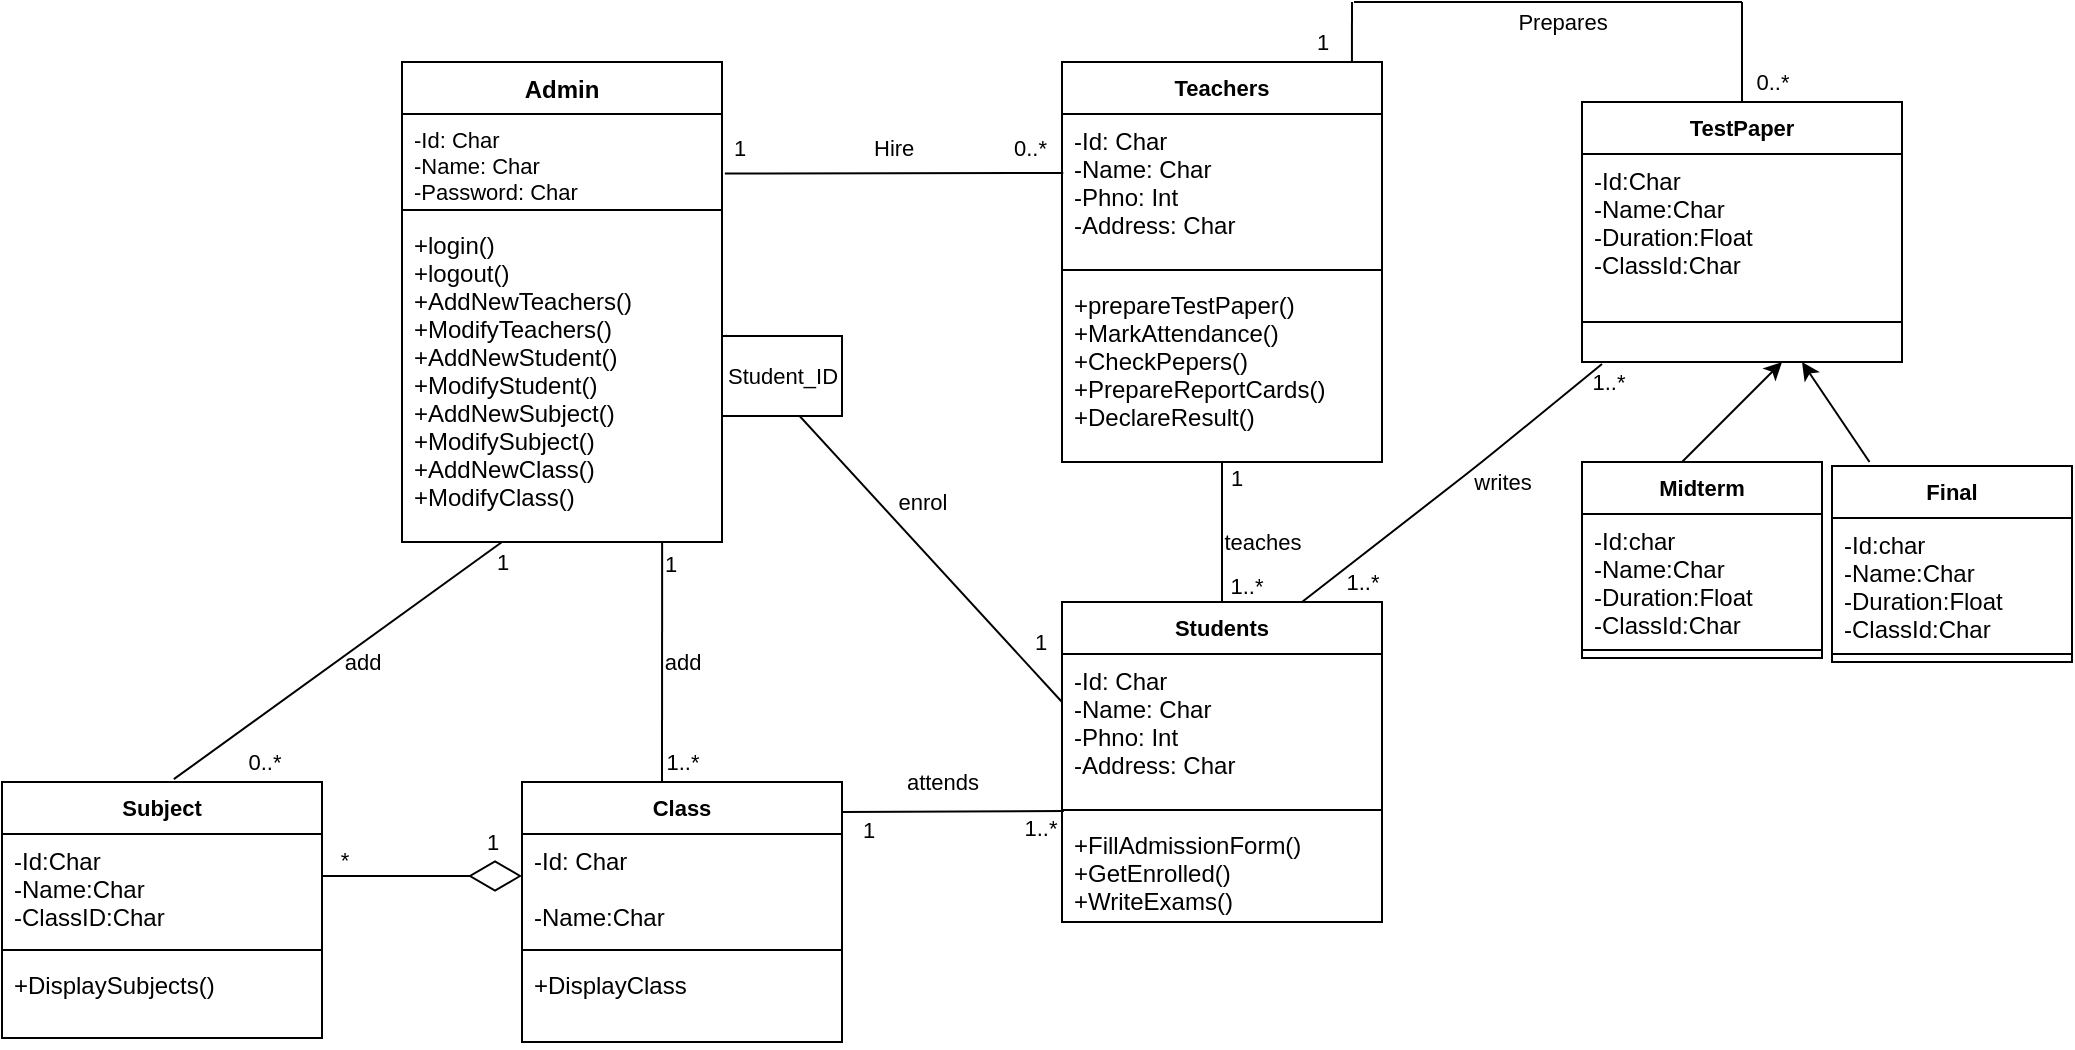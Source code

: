 <mxfile version="13.8.9" type="github"><diagram id="odzbfeUo7EtkYwhYJu7z" name="Page-1"><mxGraphModel dx="1927" dy="574" grid="1" gridSize="10" guides="1" tooltips="1" connect="1" arrows="1" fold="1" page="1" pageScale="1" pageWidth="827" pageHeight="1169" math="0" shadow="0"><root><mxCell id="0"/><mxCell id="1" parent="0"/><mxCell id="RO_UTF8m1zaosfZmtaz9-1" value="Admin" style="swimlane;fontStyle=1;align=center;verticalAlign=top;childLayout=stackLayout;horizontal=1;startSize=26;horizontalStack=0;resizeParent=1;resizeParentMax=0;resizeLast=0;collapsible=1;marginBottom=0;" vertex="1" parent="1"><mxGeometry x="90" y="40" width="160" height="240" as="geometry"/></mxCell><mxCell id="RO_UTF8m1zaosfZmtaz9-2" value="-Id: Char&#10;-Name: Char&#10;-Password: Char" style="text;strokeColor=none;fillColor=none;align=left;verticalAlign=top;spacingLeft=4;spacingRight=4;overflow=hidden;rotatable=0;points=[[0,0.5],[1,0.5]];portConstraint=eastwest;fontSize=11;" vertex="1" parent="RO_UTF8m1zaosfZmtaz9-1"><mxGeometry y="26" width="160" height="44" as="geometry"/></mxCell><mxCell id="RO_UTF8m1zaosfZmtaz9-3" value="" style="line;strokeWidth=1;fillColor=none;align=left;verticalAlign=middle;spacingTop=-1;spacingLeft=3;spacingRight=3;rotatable=0;labelPosition=right;points=[];portConstraint=eastwest;" vertex="1" parent="RO_UTF8m1zaosfZmtaz9-1"><mxGeometry y="70" width="160" height="8" as="geometry"/></mxCell><mxCell id="RO_UTF8m1zaosfZmtaz9-4" value="+login()&#10;+logout()&#10;+AddNewTeachers()&#10;+ModifyTeachers()&#10;+AddNewStudent()&#10;+ModifyStudent()&#10;+AddNewSubject()&#10;+ModifySubject()&#10;+AddNewClass()&#10;+ModifyClass()" style="text;strokeColor=none;fillColor=none;align=left;verticalAlign=top;spacingLeft=4;spacingRight=4;overflow=hidden;rotatable=0;points=[[0,0.5],[1,0.5]];portConstraint=eastwest;" vertex="1" parent="RO_UTF8m1zaosfZmtaz9-1"><mxGeometry y="78" width="160" height="162" as="geometry"/></mxCell><mxCell id="RO_UTF8m1zaosfZmtaz9-47" value="" style="endArrow=none;html=1;fontSize=11;exitX=0.537;exitY=-0.011;exitDx=0;exitDy=0;exitPerimeter=0;" edge="1" parent="RO_UTF8m1zaosfZmtaz9-1" source="RO_UTF8m1zaosfZmtaz9-35"><mxGeometry width="50" height="50" relative="1" as="geometry"><mxPoint y="290" as="sourcePoint"/><mxPoint x="50" y="240" as="targetPoint"/></mxGeometry></mxCell><mxCell id="RO_UTF8m1zaosfZmtaz9-5" value="Teachers" style="swimlane;fontStyle=1;align=center;verticalAlign=top;childLayout=stackLayout;horizontal=1;startSize=26;horizontalStack=0;resizeParent=1;resizeParentMax=0;resizeLast=0;collapsible=1;marginBottom=0;fontSize=11;" vertex="1" parent="1"><mxGeometry x="420" y="40" width="160" height="200" as="geometry"><mxRectangle x="420" y="40" width="80" height="26" as="alternateBounds"/></mxGeometry></mxCell><mxCell id="RO_UTF8m1zaosfZmtaz9-6" value="-Id: Char&#10;-Name: Char&#10;-Phno: Int&#10;-Address: Char" style="text;strokeColor=none;fillColor=none;align=left;verticalAlign=top;spacingLeft=4;spacingRight=4;overflow=hidden;rotatable=0;points=[[0,0.5],[1,0.5]];portConstraint=eastwest;" vertex="1" parent="RO_UTF8m1zaosfZmtaz9-5"><mxGeometry y="26" width="160" height="74" as="geometry"/></mxCell><mxCell id="RO_UTF8m1zaosfZmtaz9-7" value="" style="line;strokeWidth=1;fillColor=none;align=left;verticalAlign=middle;spacingTop=-1;spacingLeft=3;spacingRight=3;rotatable=0;labelPosition=right;points=[];portConstraint=eastwest;" vertex="1" parent="RO_UTF8m1zaosfZmtaz9-5"><mxGeometry y="100" width="160" height="8" as="geometry"/></mxCell><mxCell id="RO_UTF8m1zaosfZmtaz9-8" value="+prepareTestPaper()&#10;+MarkAttendance()&#10;+CheckPepers()&#10;+PrepareReportCards()&#10;+DeclareResult()" style="text;strokeColor=none;fillColor=none;align=left;verticalAlign=top;spacingLeft=4;spacingRight=4;overflow=hidden;rotatable=0;points=[[0,0.5],[1,0.5]];portConstraint=eastwest;" vertex="1" parent="RO_UTF8m1zaosfZmtaz9-5"><mxGeometry y="108" width="160" height="92" as="geometry"/></mxCell><mxCell id="RO_UTF8m1zaosfZmtaz9-13" value="TestPaper" style="swimlane;fontStyle=1;align=center;verticalAlign=top;childLayout=stackLayout;horizontal=1;startSize=26;horizontalStack=0;resizeParent=1;resizeParentMax=0;resizeLast=0;collapsible=1;marginBottom=0;fontSize=11;" vertex="1" parent="1"><mxGeometry x="680" y="60" width="160" height="130" as="geometry"/></mxCell><mxCell id="RO_UTF8m1zaosfZmtaz9-14" value="-Id:Char&#10;-Name:Char&#10;-Duration:Float&#10;-ClassId:Char&#10;&#10;&#10;&#10;&#10;&#10;&#10;&#10;&#10;&#10;&#10;&#10;&#10;&#10;&#10;&#10;&#10;&#10;&lt;p class=&quot;MsoNormal&quot; style=&quot;margin-bottom: 0cm ; margin-bottom: 0.0pt&quot;&gt;&lt;span lang=&quot;EN-GB&quot;&gt;-Id:Char&lt;/span&gt;&lt;/p&gt;&#10;&#10;&lt;p class=&quot;MsoNormal&quot; style=&quot;margin-bottom: 0cm ; margin-bottom: 0.0pt&quot;&gt;&lt;span lang=&quot;EN-GB&quot;&gt;-Name:Char&lt;/span&gt;&lt;/p&gt;&#10;&#10;&lt;p class=&quot;MsoNormal&quot; style=&quot;margin-bottom: 0cm ; margin-bottom: 0.0pt&quot;&gt;&lt;span lang=&quot;EN-GB&quot;&gt;-Duration:Float&lt;/span&gt;&lt;/p&gt;&#10;&#10;&lt;p class=&quot;MsoNormal&quot; style=&quot;margin-bottom: 0cm ; margin-bottom: 0.0pt&quot;&gt;&lt;span lang=&quot;EN-GB&quot;&gt;-ClassId:Char&lt;/span&gt;&lt;/p&gt;&#10;&#10;&#10;&#10;&#10;&#10;" style="text;strokeColor=none;fillColor=none;align=left;verticalAlign=top;spacingLeft=4;spacingRight=4;overflow=hidden;rotatable=0;points=[[0,0.5],[1,0.5]];portConstraint=eastwest;" vertex="1" parent="RO_UTF8m1zaosfZmtaz9-13"><mxGeometry y="26" width="160" height="64" as="geometry"/></mxCell><mxCell id="RO_UTF8m1zaosfZmtaz9-15" value="" style="line;strokeWidth=1;fillColor=none;align=left;verticalAlign=middle;spacingTop=-1;spacingLeft=3;spacingRight=3;rotatable=0;labelPosition=right;points=[];portConstraint=eastwest;" vertex="1" parent="RO_UTF8m1zaosfZmtaz9-13"><mxGeometry y="90" width="160" height="40" as="geometry"/></mxCell><mxCell id="RO_UTF8m1zaosfZmtaz9-26" value="Students" style="swimlane;fontStyle=1;align=center;verticalAlign=top;childLayout=stackLayout;horizontal=1;startSize=26;horizontalStack=0;resizeParent=1;resizeParentMax=0;resizeLast=0;collapsible=1;marginBottom=0;fontSize=11;" vertex="1" parent="1"><mxGeometry x="420" y="310" width="160" height="160" as="geometry"/></mxCell><mxCell id="RO_UTF8m1zaosfZmtaz9-27" value="-Id: Char&#10;-Name: Char&#10;-Phno: Int&#10;-Address: Char" style="text;strokeColor=none;fillColor=none;align=left;verticalAlign=top;spacingLeft=4;spacingRight=4;overflow=hidden;rotatable=0;points=[[0,0.5],[1,0.5]];portConstraint=eastwest;" vertex="1" parent="RO_UTF8m1zaosfZmtaz9-26"><mxGeometry y="26" width="160" height="74" as="geometry"/></mxCell><mxCell id="RO_UTF8m1zaosfZmtaz9-28" value="" style="line;strokeWidth=1;fillColor=none;align=left;verticalAlign=middle;spacingTop=-1;spacingLeft=3;spacingRight=3;rotatable=0;labelPosition=right;points=[];portConstraint=eastwest;" vertex="1" parent="RO_UTF8m1zaosfZmtaz9-26"><mxGeometry y="100" width="160" height="8" as="geometry"/></mxCell><mxCell id="RO_UTF8m1zaosfZmtaz9-29" value="+FillAdmissionForm()&#10;+GetEnrolled()&#10;+WriteExams()" style="text;strokeColor=none;fillColor=none;align=left;verticalAlign=top;spacingLeft=4;spacingRight=4;overflow=hidden;rotatable=0;points=[[0,0.5],[1,0.5]];portConstraint=eastwest;" vertex="1" parent="RO_UTF8m1zaosfZmtaz9-26"><mxGeometry y="108" width="160" height="52" as="geometry"/></mxCell><mxCell id="RO_UTF8m1zaosfZmtaz9-31" value="Class" style="swimlane;fontStyle=1;align=center;verticalAlign=top;childLayout=stackLayout;horizontal=1;startSize=26;horizontalStack=0;resizeParent=1;resizeParentMax=0;resizeLast=0;collapsible=1;marginBottom=0;fontSize=11;" vertex="1" parent="1"><mxGeometry x="150" y="400" width="160" height="130" as="geometry"/></mxCell><mxCell id="RO_UTF8m1zaosfZmtaz9-32" value="-Id: Char&#10;&#10;-Name:Char" style="text;strokeColor=none;fillColor=none;align=left;verticalAlign=top;spacingLeft=4;spacingRight=4;overflow=hidden;rotatable=0;points=[[0,0.5],[1,0.5]];portConstraint=eastwest;" vertex="1" parent="RO_UTF8m1zaosfZmtaz9-31"><mxGeometry y="26" width="160" height="54" as="geometry"/></mxCell><mxCell id="RO_UTF8m1zaosfZmtaz9-33" value="" style="line;strokeWidth=1;fillColor=none;align=left;verticalAlign=middle;spacingTop=-1;spacingLeft=3;spacingRight=3;rotatable=0;labelPosition=right;points=[];portConstraint=eastwest;" vertex="1" parent="RO_UTF8m1zaosfZmtaz9-31"><mxGeometry y="80" width="160" height="8" as="geometry"/></mxCell><mxCell id="RO_UTF8m1zaosfZmtaz9-34" value="+DisplayClass" style="text;strokeColor=none;fillColor=none;align=left;verticalAlign=top;spacingLeft=4;spacingRight=4;overflow=hidden;rotatable=0;points=[[0,0.5],[1,0.5]];portConstraint=eastwest;" vertex="1" parent="RO_UTF8m1zaosfZmtaz9-31"><mxGeometry y="88" width="160" height="42" as="geometry"/></mxCell><mxCell id="RO_UTF8m1zaosfZmtaz9-35" value="Subject" style="swimlane;fontStyle=1;align=center;verticalAlign=top;childLayout=stackLayout;horizontal=1;startSize=26;horizontalStack=0;resizeParent=1;resizeParentMax=0;resizeLast=0;collapsible=1;marginBottom=0;fontSize=11;" vertex="1" parent="1"><mxGeometry x="-110" y="400" width="160" height="128" as="geometry"/></mxCell><mxCell id="RO_UTF8m1zaosfZmtaz9-36" value="-Id:Char&#10;-Name:Char&#10;-ClassID:Char" style="text;strokeColor=none;fillColor=none;align=left;verticalAlign=top;spacingLeft=4;spacingRight=4;overflow=hidden;rotatable=0;points=[[0,0.5],[1,0.5]];portConstraint=eastwest;" vertex="1" parent="RO_UTF8m1zaosfZmtaz9-35"><mxGeometry y="26" width="160" height="54" as="geometry"/></mxCell><mxCell id="RO_UTF8m1zaosfZmtaz9-37" value="" style="line;strokeWidth=1;fillColor=none;align=left;verticalAlign=middle;spacingTop=-1;spacingLeft=3;spacingRight=3;rotatable=0;labelPosition=right;points=[];portConstraint=eastwest;" vertex="1" parent="RO_UTF8m1zaosfZmtaz9-35"><mxGeometry y="80" width="160" height="8" as="geometry"/></mxCell><mxCell id="RO_UTF8m1zaosfZmtaz9-38" value="+DisplaySubjects()" style="text;strokeColor=none;fillColor=none;align=left;verticalAlign=top;spacingLeft=4;spacingRight=4;overflow=hidden;rotatable=0;points=[[0,0.5],[1,0.5]];portConstraint=eastwest;" vertex="1" parent="RO_UTF8m1zaosfZmtaz9-35"><mxGeometry y="88" width="160" height="40" as="geometry"/></mxCell><mxCell id="RO_UTF8m1zaosfZmtaz9-42" value="" style="endArrow=none;html=1;fontSize=11;exitX=1.009;exitY=0.676;exitDx=0;exitDy=0;exitPerimeter=0;entryX=0.004;entryY=0.398;entryDx=0;entryDy=0;entryPerimeter=0;" edge="1" parent="1" source="RO_UTF8m1zaosfZmtaz9-2" target="RO_UTF8m1zaosfZmtaz9-6"><mxGeometry width="50" height="50" relative="1" as="geometry"><mxPoint x="230" y="110" as="sourcePoint"/><mxPoint x="416" y="95" as="targetPoint"/><Array as="points"/></mxGeometry></mxCell><mxCell id="RO_UTF8m1zaosfZmtaz9-44" value="" style="endArrow=none;html=1;fontSize=11;" edge="1" parent="1" target="RO_UTF8m1zaosfZmtaz9-8"><mxGeometry width="50" height="50" relative="1" as="geometry"><mxPoint x="500" y="310" as="sourcePoint"/><mxPoint x="530" y="320" as="targetPoint"/></mxGeometry></mxCell><mxCell id="RO_UTF8m1zaosfZmtaz9-94" value="1" style="edgeLabel;html=1;align=center;verticalAlign=middle;resizable=0;points=[];fontSize=11;" vertex="1" connectable="0" parent="RO_UTF8m1zaosfZmtaz9-44"><mxGeometry x="0.366" y="-14" relative="1" as="geometry"><mxPoint x="-7" y="-14" as="offset"/></mxGeometry></mxCell><mxCell id="RO_UTF8m1zaosfZmtaz9-45" value="" style="endArrow=none;html=1;fontSize=11;entryX=1.011;entryY=0.362;entryDx=0;entryDy=0;entryPerimeter=0;" edge="1" parent="1" target="RO_UTF8m1zaosfZmtaz9-4"><mxGeometry width="50" height="50" relative="1" as="geometry"><mxPoint x="420" y="360" as="sourcePoint"/><mxPoint x="370" y="180" as="targetPoint"/></mxGeometry></mxCell><mxCell id="RO_UTF8m1zaosfZmtaz9-46" value="" style="endArrow=none;html=1;fontSize=11;entryX=0.813;entryY=1;entryDx=0;entryDy=0;entryPerimeter=0;" edge="1" parent="1" target="RO_UTF8m1zaosfZmtaz9-4"><mxGeometry width="50" height="50" relative="1" as="geometry"><mxPoint x="220" y="400" as="sourcePoint"/><mxPoint x="220" y="320" as="targetPoint"/></mxGeometry></mxCell><mxCell id="RO_UTF8m1zaosfZmtaz9-48" value="" style="endArrow=none;html=1;fontSize=11;entryX=0.006;entryY=-0.067;entryDx=0;entryDy=0;entryPerimeter=0;" edge="1" parent="1" target="RO_UTF8m1zaosfZmtaz9-29"><mxGeometry width="50" height="50" relative="1" as="geometry"><mxPoint x="310" y="415" as="sourcePoint"/><mxPoint x="421" y="412" as="targetPoint"/></mxGeometry></mxCell><mxCell id="RO_UTF8m1zaosfZmtaz9-75" value="1" style="edgeLabel;html=1;align=center;verticalAlign=middle;resizable=0;points=[];fontSize=11;" vertex="1" connectable="0" parent="RO_UTF8m1zaosfZmtaz9-48"><mxGeometry x="-0.778" y="-9" relative="1" as="geometry"><mxPoint as="offset"/></mxGeometry></mxCell><mxCell id="RO_UTF8m1zaosfZmtaz9-49" value="" style="endArrow=diamondThin;endFill=0;endSize=24;html=1;fontSize=11;" edge="1" parent="1"><mxGeometry width="160" relative="1" as="geometry"><mxPoint x="50" y="447" as="sourcePoint"/><mxPoint x="150" y="447" as="targetPoint"/></mxGeometry></mxCell><mxCell id="RO_UTF8m1zaosfZmtaz9-84" value="1" style="edgeLabel;html=1;align=center;verticalAlign=middle;resizable=0;points=[];fontSize=11;" vertex="1" connectable="0" parent="RO_UTF8m1zaosfZmtaz9-49"><mxGeometry x="0.687" y="13" relative="1" as="geometry"><mxPoint y="-4" as="offset"/></mxGeometry></mxCell><mxCell id="RO_UTF8m1zaosfZmtaz9-85" value="*" style="edgeLabel;html=1;align=center;verticalAlign=middle;resizable=0;points=[];fontSize=11;" vertex="1" connectable="0" parent="RO_UTF8m1zaosfZmtaz9-49"><mxGeometry x="-0.793" y="8" relative="1" as="geometry"><mxPoint as="offset"/></mxGeometry></mxCell><mxCell id="RO_UTF8m1zaosfZmtaz9-51" value="Student_ID" style="html=1;fontSize=11;" vertex="1" parent="1"><mxGeometry x="250" y="177" width="60" height="40" as="geometry"/></mxCell><mxCell id="RO_UTF8m1zaosfZmtaz9-52" value="1" style="text;strokeColor=none;fillColor=none;align=left;verticalAlign=top;spacingLeft=4;spacingRight=4;overflow=hidden;rotatable=0;points=[[0,0.5],[1,0.5]];portConstraint=eastwest;fontSize=11;" vertex="1" parent="1"><mxGeometry x="250" y="70" width="100" height="26" as="geometry"/></mxCell><mxCell id="RO_UTF8m1zaosfZmtaz9-53" value="Hire" style="text;strokeColor=none;fillColor=none;align=left;verticalAlign=top;spacingLeft=4;spacingRight=4;overflow=hidden;rotatable=0;points=[[0,0.5],[1,0.5]];portConstraint=eastwest;fontSize=11;" vertex="1" parent="1"><mxGeometry x="320" y="70" width="40" height="26" as="geometry"/></mxCell><mxCell id="RO_UTF8m1zaosfZmtaz9-54" value="0..*" style="text;strokeColor=none;fillColor=none;align=left;verticalAlign=top;spacingLeft=4;spacingRight=4;overflow=hidden;rotatable=0;points=[[0,0.5],[1,0.5]];portConstraint=eastwest;fontSize=11;" vertex="1" parent="1"><mxGeometry x="390" y="70" width="30" height="26" as="geometry"/></mxCell><mxCell id="RO_UTF8m1zaosfZmtaz9-57" value="" style="endArrow=none;html=1;fontSize=11;" edge="1" parent="1"><mxGeometry width="50" height="50" relative="1" as="geometry"><mxPoint x="566" y="10" as="sourcePoint"/><mxPoint x="760" y="10" as="targetPoint"/><Array as="points"><mxPoint x="646" y="10"/></Array></mxGeometry></mxCell><mxCell id="RO_UTF8m1zaosfZmtaz9-58" value="" style="endArrow=none;html=1;fontSize=11;exitX=0.906;exitY=0;exitDx=0;exitDy=0;exitPerimeter=0;" edge="1" parent="1" source="RO_UTF8m1zaosfZmtaz9-5"><mxGeometry width="50" height="50" relative="1" as="geometry"><mxPoint x="565" y="46" as="sourcePoint"/><mxPoint x="565" y="10" as="targetPoint"/><Array as="points"/></mxGeometry></mxCell><mxCell id="RO_UTF8m1zaosfZmtaz9-59" value="" style="endArrow=none;html=1;fontSize=11;" edge="1" parent="1"><mxGeometry width="50" height="50" relative="1" as="geometry"><mxPoint x="760" y="60" as="sourcePoint"/><mxPoint x="760" y="10" as="targetPoint"/><Array as="points"/></mxGeometry></mxCell><mxCell id="RO_UTF8m1zaosfZmtaz9-60" value="1" style="text;html=1;align=center;verticalAlign=middle;resizable=0;points=[];autosize=1;fontSize=11;" vertex="1" parent="1"><mxGeometry x="540" y="20" width="20" height="20" as="geometry"/></mxCell><mxCell id="RO_UTF8m1zaosfZmtaz9-61" value="Prepares" style="text;html=1;align=center;verticalAlign=middle;resizable=0;points=[];autosize=1;fontSize=11;" vertex="1" parent="1"><mxGeometry x="640" y="10" width="60" height="20" as="geometry"/></mxCell><mxCell id="RO_UTF8m1zaosfZmtaz9-62" value="0..*" style="text;html=1;align=center;verticalAlign=middle;resizable=0;points=[];autosize=1;fontSize=11;" vertex="1" parent="1"><mxGeometry x="760" y="40" width="30" height="20" as="geometry"/></mxCell><mxCell id="RO_UTF8m1zaosfZmtaz9-64" value="" style="endArrow=classic;html=1;fontSize=11;exitX=0.75;exitY=0;exitDx=0;exitDy=0;" edge="1" parent="1"><mxGeometry width="50" height="50" relative="1" as="geometry"><mxPoint x="730" y="240" as="sourcePoint"/><mxPoint x="780" y="190" as="targetPoint"/><Array as="points"/></mxGeometry></mxCell><mxCell id="RO_UTF8m1zaosfZmtaz9-65" value="" style="endArrow=classic;html=1;fontSize=11;exitX=0.75;exitY=0;exitDx=0;exitDy=0;" edge="1" parent="1"><mxGeometry width="50" height="50" relative="1" as="geometry"><mxPoint x="823.75" y="240" as="sourcePoint"/><mxPoint x="790" y="190" as="targetPoint"/><Array as="points"/></mxGeometry></mxCell><mxCell id="RO_UTF8m1zaosfZmtaz9-68" value="" style="endArrow=none;html=1;fontSize=11;exitX=0.75;exitY=0;exitDx=0;exitDy=0;" edge="1" parent="1" source="RO_UTF8m1zaosfZmtaz9-26"><mxGeometry width="50" height="50" relative="1" as="geometry"><mxPoint x="550" y="300" as="sourcePoint"/><mxPoint x="690" y="191" as="targetPoint"/><Array as="points"><mxPoint x="630" y="240"/></Array></mxGeometry></mxCell><mxCell id="RO_UTF8m1zaosfZmtaz9-69" value="1..*" style="text;html=1;align=center;verticalAlign=middle;resizable=0;points=[];autosize=1;fontSize=11;" vertex="1" parent="1"><mxGeometry x="678" y="190" width="30" height="20" as="geometry"/></mxCell><mxCell id="RO_UTF8m1zaosfZmtaz9-70" value="writes" style="text;html=1;align=center;verticalAlign=middle;resizable=0;points=[];autosize=1;fontSize=11;" vertex="1" parent="1"><mxGeometry x="620" y="240" width="40" height="20" as="geometry"/></mxCell><mxCell id="RO_UTF8m1zaosfZmtaz9-72" value="1..*" style="text;html=1;align=center;verticalAlign=middle;resizable=0;points=[];autosize=1;fontSize=11;" vertex="1" parent="1"><mxGeometry x="555" y="290" width="30" height="20" as="geometry"/></mxCell><mxCell id="RO_UTF8m1zaosfZmtaz9-73" value="1..*" style="text;html=1;align=center;verticalAlign=middle;resizable=0;points=[];autosize=1;fontSize=11;" vertex="1" parent="1"><mxGeometry x="394" y="413" width="30" height="20" as="geometry"/></mxCell><mxCell id="RO_UTF8m1zaosfZmtaz9-74" value="attends" style="text;html=1;align=center;verticalAlign=middle;resizable=0;points=[];autosize=1;fontSize=11;" vertex="1" parent="1"><mxGeometry x="335" y="390" width="50" height="20" as="geometry"/></mxCell><mxCell id="RO_UTF8m1zaosfZmtaz9-76" value="enrol" style="text;html=1;align=center;verticalAlign=middle;resizable=0;points=[];autosize=1;fontSize=11;" vertex="1" parent="1"><mxGeometry x="330" y="250" width="40" height="20" as="geometry"/></mxCell><mxCell id="RO_UTF8m1zaosfZmtaz9-77" value="1" style="text;html=1;align=center;verticalAlign=middle;resizable=0;points=[];autosize=1;fontSize=11;" vertex="1" parent="1"><mxGeometry x="399" y="320" width="20" height="20" as="geometry"/></mxCell><mxCell id="RO_UTF8m1zaosfZmtaz9-78" value="add" style="text;html=1;align=center;verticalAlign=middle;resizable=0;points=[];autosize=1;fontSize=11;" vertex="1" parent="1"><mxGeometry x="215" y="330" width="30" height="20" as="geometry"/></mxCell><mxCell id="RO_UTF8m1zaosfZmtaz9-79" value="add" style="text;html=1;align=center;verticalAlign=middle;resizable=0;points=[];autosize=1;fontSize=11;" vertex="1" parent="1"><mxGeometry x="55" y="330" width="30" height="20" as="geometry"/></mxCell><mxCell id="RO_UTF8m1zaosfZmtaz9-80" value="1" style="text;html=1;align=center;verticalAlign=middle;resizable=0;points=[];autosize=1;fontSize=11;" vertex="1" parent="1"><mxGeometry x="214" y="281" width="20" height="20" as="geometry"/></mxCell><mxCell id="RO_UTF8m1zaosfZmtaz9-81" value="1..*" style="text;html=1;align=center;verticalAlign=middle;resizable=0;points=[];autosize=1;fontSize=11;" vertex="1" parent="1"><mxGeometry x="215" y="380" width="30" height="20" as="geometry"/></mxCell><mxCell id="RO_UTF8m1zaosfZmtaz9-82" value="1" style="text;html=1;align=center;verticalAlign=middle;resizable=0;points=[];autosize=1;fontSize=11;" vertex="1" parent="1"><mxGeometry x="130" y="280" width="20" height="20" as="geometry"/></mxCell><mxCell id="RO_UTF8m1zaosfZmtaz9-83" value="0..*" style="text;html=1;align=center;verticalAlign=middle;resizable=0;points=[];autosize=1;fontSize=11;" vertex="1" parent="1"><mxGeometry x="6" y="380" width="30" height="20" as="geometry"/></mxCell><mxCell id="RO_UTF8m1zaosfZmtaz9-86" value="Midterm" style="swimlane;fontStyle=1;align=center;verticalAlign=top;childLayout=stackLayout;horizontal=1;startSize=26;horizontalStack=0;resizeParent=1;resizeParentMax=0;resizeLast=0;collapsible=1;marginBottom=0;fontSize=11;" vertex="1" parent="1"><mxGeometry x="680" y="240" width="120" height="98" as="geometry"/></mxCell><mxCell id="RO_UTF8m1zaosfZmtaz9-87" value="-Id:char&#10;-Name:Char&#10;-Duration:Float&#10;-ClassId:Char" style="text;strokeColor=none;fillColor=none;align=left;verticalAlign=top;spacingLeft=4;spacingRight=4;overflow=hidden;rotatable=0;points=[[0,0.5],[1,0.5]];portConstraint=eastwest;" vertex="1" parent="RO_UTF8m1zaosfZmtaz9-86"><mxGeometry y="26" width="120" height="64" as="geometry"/></mxCell><mxCell id="RO_UTF8m1zaosfZmtaz9-88" value="" style="line;strokeWidth=1;fillColor=none;align=left;verticalAlign=middle;spacingTop=-1;spacingLeft=3;spacingRight=3;rotatable=0;labelPosition=right;points=[];portConstraint=eastwest;" vertex="1" parent="RO_UTF8m1zaosfZmtaz9-86"><mxGeometry y="90" width="120" height="8" as="geometry"/></mxCell><mxCell id="RO_UTF8m1zaosfZmtaz9-91" value="Final" style="swimlane;fontStyle=1;align=center;verticalAlign=top;childLayout=stackLayout;horizontal=1;startSize=26;horizontalStack=0;resizeParent=1;resizeParentMax=0;resizeLast=0;collapsible=1;marginBottom=0;fontSize=11;" vertex="1" parent="1"><mxGeometry x="805" y="242" width="120" height="98" as="geometry"/></mxCell><mxCell id="RO_UTF8m1zaosfZmtaz9-92" value="-Id:char&#10;-Name:Char&#10;-Duration:Float&#10;-ClassId:Char" style="text;strokeColor=none;fillColor=none;align=left;verticalAlign=top;spacingLeft=4;spacingRight=4;overflow=hidden;rotatable=0;points=[[0,0.5],[1,0.5]];portConstraint=eastwest;" vertex="1" parent="RO_UTF8m1zaosfZmtaz9-91"><mxGeometry y="26" width="120" height="64" as="geometry"/></mxCell><mxCell id="RO_UTF8m1zaosfZmtaz9-93" value="" style="line;strokeWidth=1;fillColor=none;align=left;verticalAlign=middle;spacingTop=-1;spacingLeft=3;spacingRight=3;rotatable=0;labelPosition=right;points=[];portConstraint=eastwest;" vertex="1" parent="RO_UTF8m1zaosfZmtaz9-91"><mxGeometry y="90" width="120" height="8" as="geometry"/></mxCell><mxCell id="RO_UTF8m1zaosfZmtaz9-95" value="1..*" style="text;html=1;align=center;verticalAlign=middle;resizable=0;points=[];autosize=1;fontSize=11;" vertex="1" parent="1"><mxGeometry x="497" y="292" width="30" height="20" as="geometry"/></mxCell><mxCell id="RO_UTF8m1zaosfZmtaz9-96" value="teaches" style="text;html=1;align=center;verticalAlign=middle;resizable=0;points=[];autosize=1;fontSize=11;" vertex="1" parent="1"><mxGeometry x="495" y="270" width="50" height="20" as="geometry"/></mxCell></root></mxGraphModel></diagram></mxfile>
